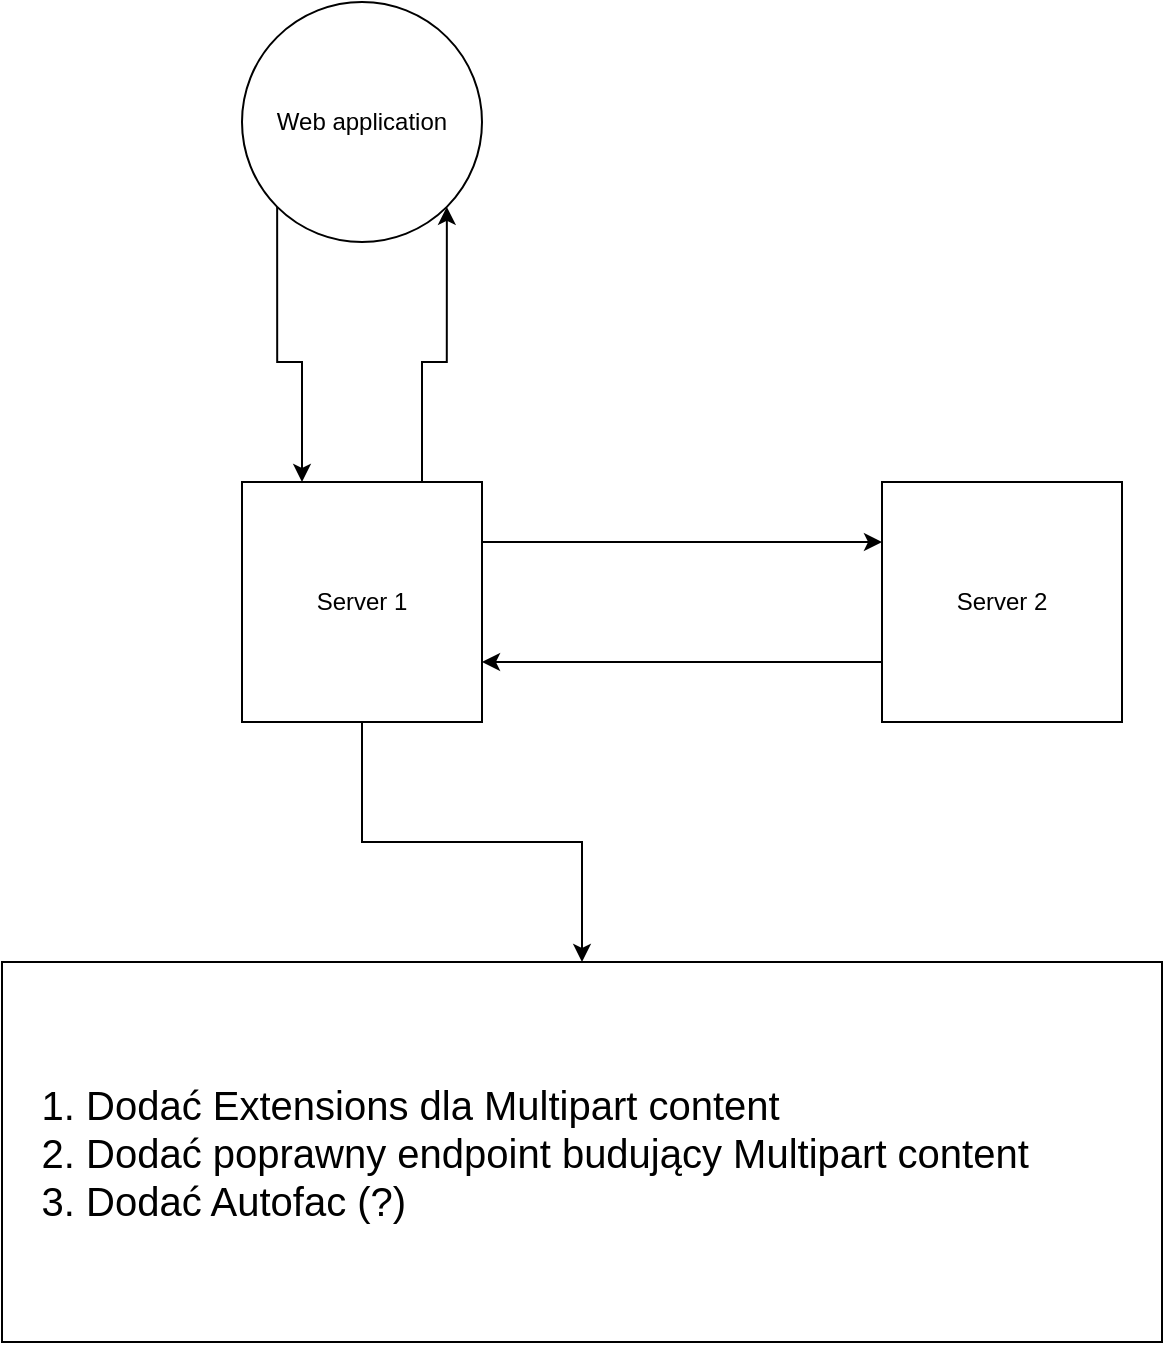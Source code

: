 <mxfile version="14.4.7" type="device"><diagram id="22VW_T_KKu7wx8SxmuK4" name="Page-1"><mxGraphModel dx="1550" dy="836" grid="1" gridSize="10" guides="1" tooltips="1" connect="1" arrows="1" fold="1" page="1" pageScale="1" pageWidth="827" pageHeight="1169" math="0" shadow="0"><root><mxCell id="0"/><mxCell id="1" parent="0"/><mxCell id="BBhqOE5Tpw4n1K60JLcB-6" style="edgeStyle=orthogonalEdgeStyle;rounded=0;orthogonalLoop=1;jettySize=auto;html=1;exitX=1;exitY=0.25;exitDx=0;exitDy=0;entryX=0;entryY=0.25;entryDx=0;entryDy=0;" edge="1" parent="1" source="BBhqOE5Tpw4n1K60JLcB-1" target="BBhqOE5Tpw4n1K60JLcB-2"><mxGeometry relative="1" as="geometry"/></mxCell><mxCell id="BBhqOE5Tpw4n1K60JLcB-10" style="edgeStyle=orthogonalEdgeStyle;rounded=0;orthogonalLoop=1;jettySize=auto;html=1;exitX=0.75;exitY=0;exitDx=0;exitDy=0;entryX=1;entryY=1;entryDx=0;entryDy=0;" edge="1" parent="1" source="BBhqOE5Tpw4n1K60JLcB-1" target="BBhqOE5Tpw4n1K60JLcB-3"><mxGeometry relative="1" as="geometry"/></mxCell><mxCell id="BBhqOE5Tpw4n1K60JLcB-12" style="edgeStyle=orthogonalEdgeStyle;rounded=0;orthogonalLoop=1;jettySize=auto;html=1;" edge="1" parent="1" source="BBhqOE5Tpw4n1K60JLcB-1" target="BBhqOE5Tpw4n1K60JLcB-11"><mxGeometry relative="1" as="geometry"/></mxCell><mxCell id="BBhqOE5Tpw4n1K60JLcB-1" value="Server 1" style="rounded=0;whiteSpace=wrap;html=1;" vertex="1" parent="1"><mxGeometry x="120" y="320" width="120" height="120" as="geometry"/></mxCell><mxCell id="BBhqOE5Tpw4n1K60JLcB-7" style="edgeStyle=orthogonalEdgeStyle;rounded=0;orthogonalLoop=1;jettySize=auto;html=1;exitX=0;exitY=0.75;exitDx=0;exitDy=0;entryX=1;entryY=0.75;entryDx=0;entryDy=0;" edge="1" parent="1" source="BBhqOE5Tpw4n1K60JLcB-2" target="BBhqOE5Tpw4n1K60JLcB-1"><mxGeometry relative="1" as="geometry"/></mxCell><mxCell id="BBhqOE5Tpw4n1K60JLcB-2" value="Server 2" style="rounded=0;whiteSpace=wrap;html=1;" vertex="1" parent="1"><mxGeometry x="440" y="320" width="120" height="120" as="geometry"/></mxCell><mxCell id="BBhqOE5Tpw4n1K60JLcB-9" style="edgeStyle=orthogonalEdgeStyle;rounded=0;orthogonalLoop=1;jettySize=auto;html=1;exitX=0;exitY=1;exitDx=0;exitDy=0;entryX=0.25;entryY=0;entryDx=0;entryDy=0;" edge="1" parent="1" source="BBhqOE5Tpw4n1K60JLcB-3" target="BBhqOE5Tpw4n1K60JLcB-1"><mxGeometry relative="1" as="geometry"/></mxCell><mxCell id="BBhqOE5Tpw4n1K60JLcB-3" value="Web application" style="ellipse;whiteSpace=wrap;html=1;" vertex="1" parent="1"><mxGeometry x="120" y="80" width="120" height="120" as="geometry"/></mxCell><mxCell id="BBhqOE5Tpw4n1K60JLcB-11" value="&lt;ol style=&quot;font-size: 20px&quot;&gt;&lt;li&gt;&lt;span&gt;Dodać Extensions dla Multipart content&lt;/span&gt;&lt;br&gt;&lt;/li&gt;&lt;li&gt;&lt;font style=&quot;font-size: 20px&quot;&gt;Dodać poprawny endpoint budujący Multipart content&lt;/font&gt;&lt;/li&gt;&lt;li&gt;&lt;font style=&quot;font-size: 20px&quot;&gt;Dodać Autofac (?)&lt;br&gt;&lt;/font&gt;&lt;/li&gt;&lt;/ol&gt;" style="rounded=0;whiteSpace=wrap;html=1;align=left;" vertex="1" parent="1"><mxGeometry y="560" width="580" height="190" as="geometry"/></mxCell></root></mxGraphModel></diagram></mxfile>